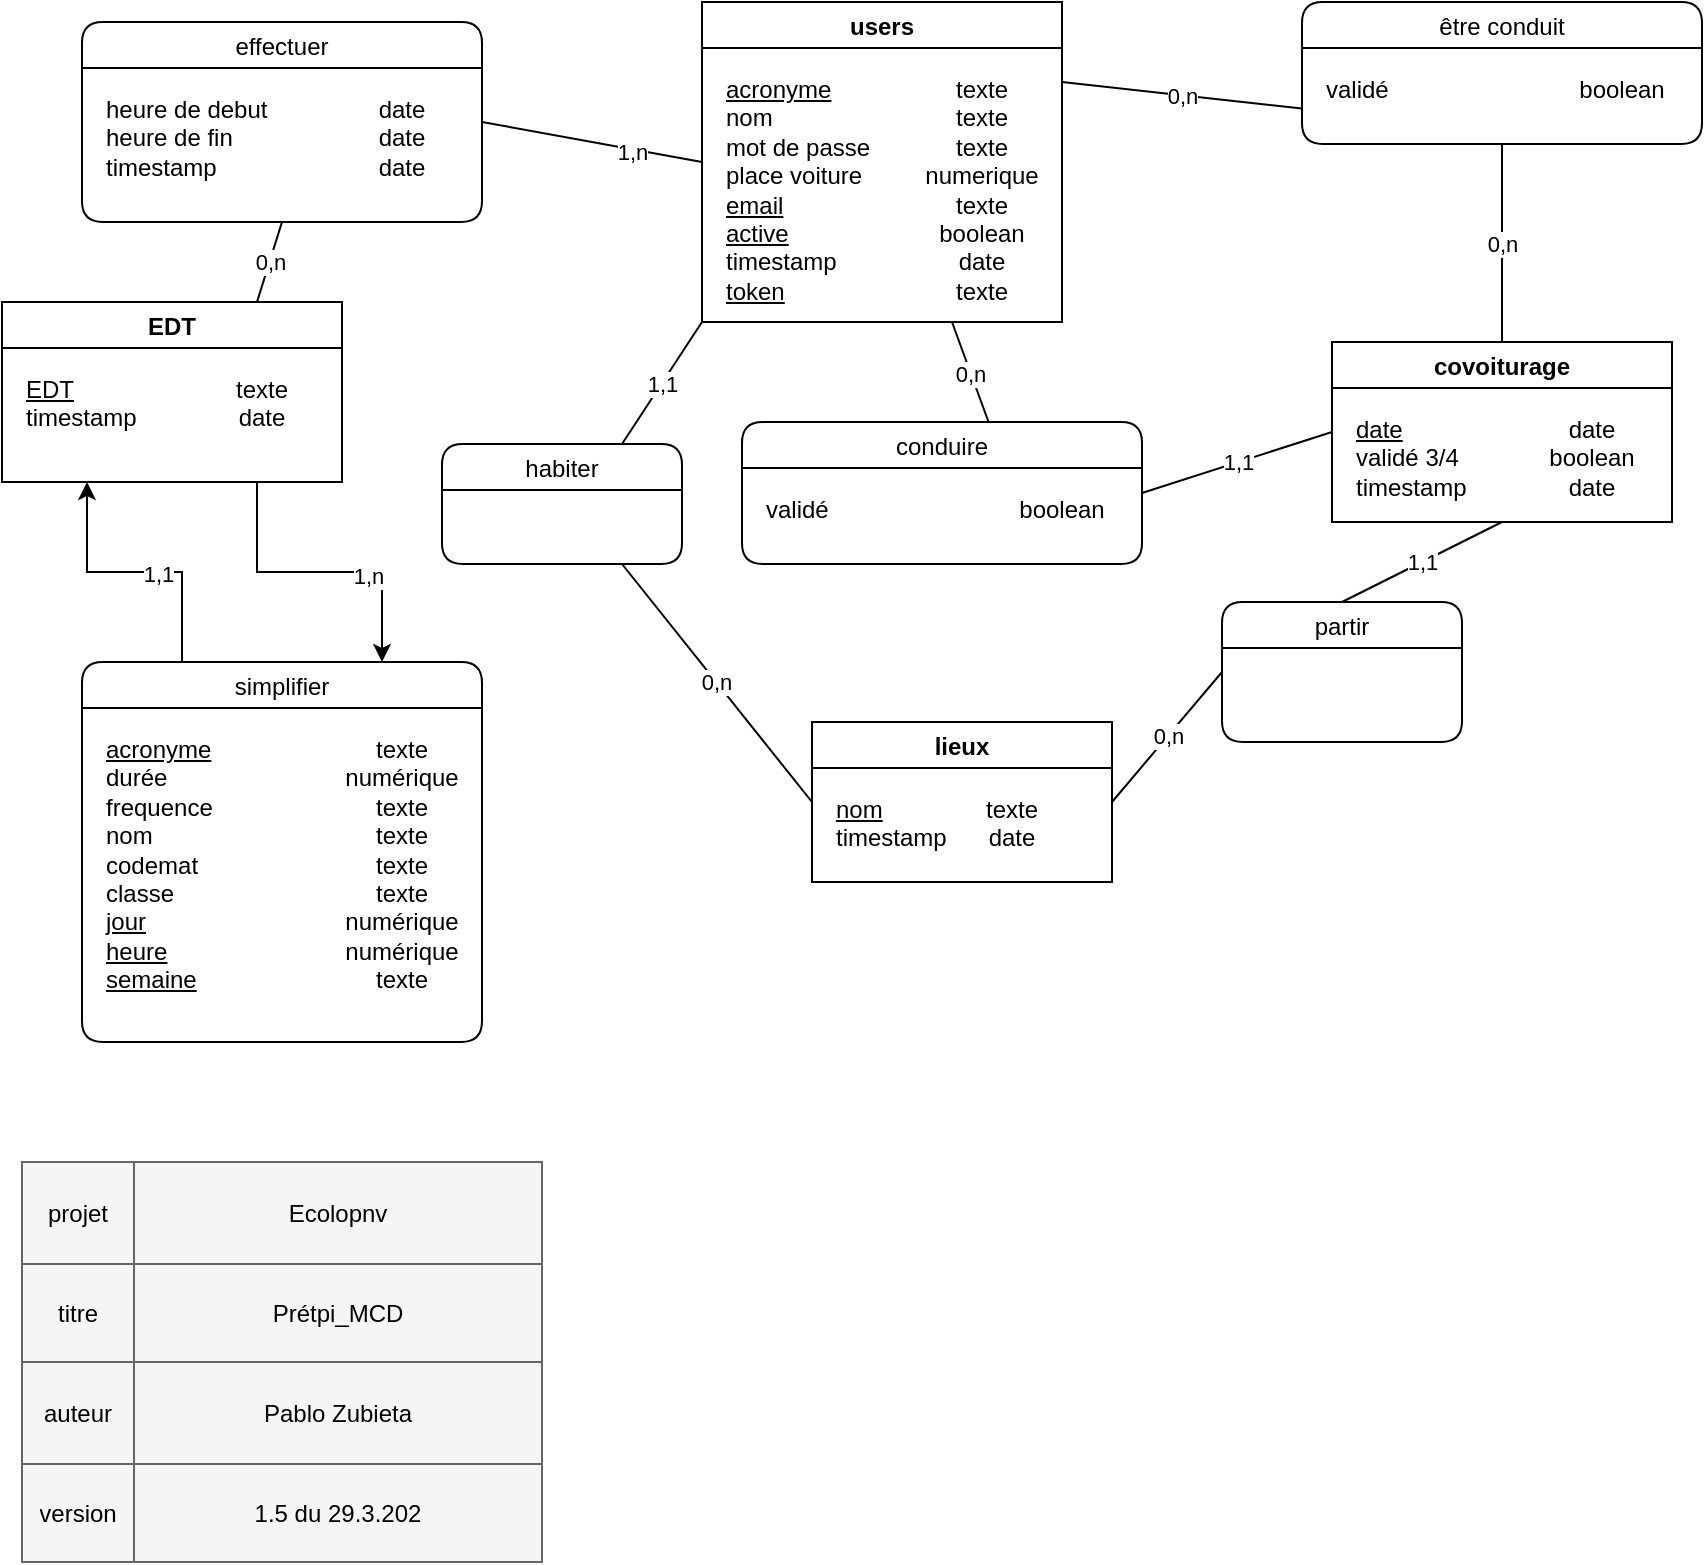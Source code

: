 <mxfile version="20.8.16" type="device"><diagram id="2-8-NAPyxzcTQ1t6RsNJ" name="Page-1"><mxGraphModel dx="1189" dy="799" grid="0" gridSize="10" guides="1" tooltips="1" connect="1" arrows="1" fold="1" page="1" pageScale="1" pageWidth="1169" pageHeight="827" math="0" shadow="0"><root><mxCell id="0"/><mxCell id="1" parent="0"/><mxCell id="dPWAgicj8FvbFGfztx_S-20" value="1,1" style="endArrow=none;html=1;rounded=0;fontColor=none;exitX=1;exitY=0.5;exitDx=0;exitDy=0;entryX=0;entryY=0.5;entryDx=0;entryDy=0;" parent="1" source="QiuYrpNzA8auyEKa5usx-108" target="QiuYrpNzA8auyEKa5usx-114" edge="1"><mxGeometry width="50" height="50" relative="1" as="geometry"><mxPoint x="600.96" y="261.96" as="sourcePoint"/><mxPoint x="693.95" y="262.05" as="targetPoint"/><Array as="points"/></mxGeometry></mxCell><mxCell id="QiuYrpNzA8auyEKa5usx-1" value="0,n" style="endArrow=none;html=1;rounded=0;fontColor=none;exitX=0.25;exitY=1;exitDx=0;exitDy=0;entryX=0.62;entryY=0.028;entryDx=0;entryDy=0;entryPerimeter=0;" parent="1" source="QiuYrpNzA8auyEKa5usx-107" target="QiuYrpNzA8auyEKa5usx-108" edge="1"><mxGeometry width="50" height="50" relative="1" as="geometry"><mxPoint x="336.05" y="262.05" as="sourcePoint"/><mxPoint x="438.08" y="261.96" as="targetPoint"/><Array as="points"/></mxGeometry></mxCell><mxCell id="QiuYrpNzA8auyEKa5usx-87" value="0,n" style="endArrow=none;html=1;entryX=0;entryY=0.75;entryDx=0;entryDy=0;exitX=1;exitY=0.25;exitDx=0;exitDy=0;" parent="1" source="QiuYrpNzA8auyEKa5usx-105" target="vQGPWnIht3JCz0oEdX8j-5" edge="1"><mxGeometry width="50" height="50" relative="1" as="geometry"><mxPoint x="310" y="410" as="sourcePoint"/><mxPoint x="300" y="137.5" as="targetPoint"/></mxGeometry></mxCell><mxCell id="QiuYrpNzA8auyEKa5usx-88" value="0,n" style="endArrow=none;html=1;exitX=0.5;exitY=1;exitDx=0;exitDy=0;entryX=0.5;entryY=0;entryDx=0;entryDy=0;" parent="1" source="vQGPWnIht3JCz0oEdX8j-5" target="QiuYrpNzA8auyEKa5usx-114" edge="1"><mxGeometry width="50" height="50" relative="1" as="geometry"><mxPoint x="500" y="137.5" as="sourcePoint"/><mxPoint x="480" y="210" as="targetPoint"/></mxGeometry></mxCell><mxCell id="QiuYrpNzA8auyEKa5usx-92" value="" style="shape=table;html=1;whiteSpace=wrap;startSize=0;container=1;collapsible=0;childLayout=tableLayout;fillColor=#f5f5f5;strokeColor=#666666;fontColor=#333333;" parent="1" vertex="1"><mxGeometry x="40" y="600" width="260" height="200" as="geometry"/></mxCell><mxCell id="QiuYrpNzA8auyEKa5usx-93" value="" style="shape=tableRow;horizontal=0;startSize=0;swimlaneHead=0;swimlaneBody=0;top=0;left=0;bottom=0;right=0;collapsible=0;dropTarget=0;fillColor=none;points=[[0,0.5],[1,0.5]];portConstraint=eastwest;" parent="QiuYrpNzA8auyEKa5usx-92" vertex="1"><mxGeometry width="260" height="51" as="geometry"/></mxCell><mxCell id="QiuYrpNzA8auyEKa5usx-94" value="projet" style="shape=partialRectangle;html=1;whiteSpace=wrap;connectable=0;fillColor=none;top=0;left=0;bottom=0;right=0;overflow=hidden;" parent="QiuYrpNzA8auyEKa5usx-93" vertex="1"><mxGeometry width="56" height="51" as="geometry"><mxRectangle width="56" height="51" as="alternateBounds"/></mxGeometry></mxCell><mxCell id="QiuYrpNzA8auyEKa5usx-95" value="Ecolopnv" style="shape=partialRectangle;html=1;whiteSpace=wrap;connectable=0;fillColor=none;top=0;left=0;bottom=0;right=0;overflow=hidden;" parent="QiuYrpNzA8auyEKa5usx-93" vertex="1"><mxGeometry x="56" width="204" height="51" as="geometry"><mxRectangle width="204" height="51" as="alternateBounds"/></mxGeometry></mxCell><mxCell id="QiuYrpNzA8auyEKa5usx-96" value="" style="shape=tableRow;horizontal=0;startSize=0;swimlaneHead=0;swimlaneBody=0;top=0;left=0;bottom=0;right=0;collapsible=0;dropTarget=0;fillColor=none;points=[[0,0.5],[1,0.5]];portConstraint=eastwest;" parent="QiuYrpNzA8auyEKa5usx-92" vertex="1"><mxGeometry y="51" width="260" height="49" as="geometry"/></mxCell><mxCell id="QiuYrpNzA8auyEKa5usx-97" value="titre" style="shape=partialRectangle;html=1;whiteSpace=wrap;connectable=0;fillColor=none;top=0;left=0;bottom=0;right=0;overflow=hidden;" parent="QiuYrpNzA8auyEKa5usx-96" vertex="1"><mxGeometry width="56" height="49" as="geometry"><mxRectangle width="56" height="49" as="alternateBounds"/></mxGeometry></mxCell><mxCell id="QiuYrpNzA8auyEKa5usx-98" value="Prétpi_MCD" style="shape=partialRectangle;html=1;whiteSpace=wrap;connectable=0;fillColor=none;top=0;left=0;bottom=0;right=0;overflow=hidden;" parent="QiuYrpNzA8auyEKa5usx-96" vertex="1"><mxGeometry x="56" width="204" height="49" as="geometry"><mxRectangle width="204" height="49" as="alternateBounds"/></mxGeometry></mxCell><mxCell id="QiuYrpNzA8auyEKa5usx-99" value="" style="shape=tableRow;horizontal=0;startSize=0;swimlaneHead=0;swimlaneBody=0;top=0;left=0;bottom=0;right=0;collapsible=0;dropTarget=0;fillColor=none;points=[[0,0.5],[1,0.5]];portConstraint=eastwest;" parent="QiuYrpNzA8auyEKa5usx-92" vertex="1"><mxGeometry y="100" width="260" height="51" as="geometry"/></mxCell><mxCell id="QiuYrpNzA8auyEKa5usx-100" value="auteur" style="shape=partialRectangle;html=1;whiteSpace=wrap;connectable=0;fillColor=none;top=0;left=0;bottom=0;right=0;overflow=hidden;" parent="QiuYrpNzA8auyEKa5usx-99" vertex="1"><mxGeometry width="56" height="51" as="geometry"><mxRectangle width="56" height="51" as="alternateBounds"/></mxGeometry></mxCell><mxCell id="QiuYrpNzA8auyEKa5usx-101" value="Pablo Zubieta" style="shape=partialRectangle;html=1;whiteSpace=wrap;connectable=0;fillColor=none;top=0;left=0;bottom=0;right=0;overflow=hidden;" parent="QiuYrpNzA8auyEKa5usx-99" vertex="1"><mxGeometry x="56" width="204" height="51" as="geometry"><mxRectangle width="204" height="51" as="alternateBounds"/></mxGeometry></mxCell><mxCell id="QiuYrpNzA8auyEKa5usx-102" style="shape=tableRow;horizontal=0;startSize=0;swimlaneHead=0;swimlaneBody=0;top=0;left=0;bottom=0;right=0;collapsible=0;dropTarget=0;fillColor=none;points=[[0,0.5],[1,0.5]];portConstraint=eastwest;" parent="QiuYrpNzA8auyEKa5usx-92" vertex="1"><mxGeometry y="151" width="260" height="49" as="geometry"/></mxCell><mxCell id="QiuYrpNzA8auyEKa5usx-103" value="version" style="shape=partialRectangle;html=1;whiteSpace=wrap;connectable=0;fillColor=none;top=0;left=0;bottom=0;right=0;overflow=hidden;" parent="QiuYrpNzA8auyEKa5usx-102" vertex="1"><mxGeometry width="56" height="49" as="geometry"><mxRectangle width="56" height="49" as="alternateBounds"/></mxGeometry></mxCell><mxCell id="QiuYrpNzA8auyEKa5usx-104" value="1.5 du 29.3.202" style="shape=partialRectangle;html=1;whiteSpace=wrap;connectable=0;fillColor=none;top=0;left=0;bottom=0;right=0;overflow=hidden;" parent="QiuYrpNzA8auyEKa5usx-102" vertex="1"><mxGeometry x="56" width="204" height="49" as="geometry"><mxRectangle width="204" height="49" as="alternateBounds"/></mxGeometry></mxCell><mxCell id="QiuYrpNzA8auyEKa5usx-105" value="users" style="swimlane;startSize=23;" parent="1" vertex="1"><mxGeometry x="380" y="20" width="180" height="160" as="geometry"/></mxCell><mxCell id="QiuYrpNzA8auyEKa5usx-106" value="&lt;u&gt;acronyme&lt;/u&gt;&lt;br&gt;nom&lt;br&gt;mot de passe&lt;br&gt;place voiture&lt;br&gt;&lt;u&gt;email&lt;/u&gt;&lt;br&gt;&lt;u&gt;active&lt;/u&gt;&lt;br&gt;timestamp&lt;br&gt;&lt;u&gt;token&lt;/u&gt;&lt;br&gt;" style="text;html=1;strokeColor=none;fillColor=none;align=left;verticalAlign=top;whiteSpace=wrap;rounded=0;labelPosition=center;verticalLabelPosition=middle;" parent="QiuYrpNzA8auyEKa5usx-105" vertex="1"><mxGeometry x="10" y="30" width="100" height="130" as="geometry"/></mxCell><mxCell id="QiuYrpNzA8auyEKa5usx-107" value="texte&lt;br&gt;texte&lt;br&gt;texte&lt;br&gt;numerique&lt;br&gt;texte&lt;br&gt;boolean&lt;br&gt;date&lt;br&gt;texte" style="text;html=1;strokeColor=none;fillColor=none;align=center;verticalAlign=top;whiteSpace=wrap;rounded=0;" parent="QiuYrpNzA8auyEKa5usx-105" vertex="1"><mxGeometry x="110" y="30" width="60" height="130" as="geometry"/></mxCell><mxCell id="QiuYrpNzA8auyEKa5usx-108" value="conduire" style="swimlane;rounded=1;fontStyle=0" parent="1" vertex="1"><mxGeometry x="400" y="230" width="200" height="71" as="geometry"/></mxCell><mxCell id="QiuYrpNzA8auyEKa5usx-109" value="validé&lt;br&gt;" style="text;html=1;strokeColor=none;fillColor=none;align=left;verticalAlign=top;whiteSpace=wrap;rounded=0;labelPosition=center;verticalLabelPosition=middle;" parent="QiuYrpNzA8auyEKa5usx-108" vertex="1"><mxGeometry x="10" y="30" width="90" height="60" as="geometry"/></mxCell><mxCell id="QiuYrpNzA8auyEKa5usx-110" value="boolean&lt;br&gt;&lt;br&gt;&lt;br&gt;" style="text;html=1;strokeColor=none;fillColor=none;align=center;verticalAlign=top;whiteSpace=wrap;rounded=0;" parent="QiuYrpNzA8auyEKa5usx-108" vertex="1"><mxGeometry x="130" y="30" width="60" height="60" as="geometry"/></mxCell><mxCell id="QiuYrpNzA8auyEKa5usx-114" value="covoiturage" style="swimlane;startSize=23;" parent="1" vertex="1"><mxGeometry x="695" y="190" width="170" height="90" as="geometry"/></mxCell><mxCell id="QiuYrpNzA8auyEKa5usx-115" value="&lt;u&gt;date&lt;/u&gt;&lt;br&gt;validé 3/4&lt;br&gt;timestamp" style="text;html=1;strokeColor=none;fillColor=none;align=left;verticalAlign=top;whiteSpace=wrap;rounded=0;labelPosition=center;verticalLabelPosition=middle;" parent="QiuYrpNzA8auyEKa5usx-114" vertex="1"><mxGeometry x="10" y="30" width="80" height="50" as="geometry"/></mxCell><mxCell id="QiuYrpNzA8auyEKa5usx-116" value="date&lt;br&gt;boolean&lt;br&gt;date" style="text;html=1;strokeColor=none;fillColor=none;align=center;verticalAlign=top;whiteSpace=wrap;rounded=0;" parent="QiuYrpNzA8auyEKa5usx-114" vertex="1"><mxGeometry x="100" y="30" width="60" height="50" as="geometry"/></mxCell><mxCell id="ByET2Ea1KjFxoHSKj_pw-1" value="lieux" style="swimlane;startSize=23;" parent="1" vertex="1"><mxGeometry x="435" y="380" width="150" height="80" as="geometry"/></mxCell><mxCell id="ByET2Ea1KjFxoHSKj_pw-2" value="&lt;u&gt;nom&lt;br&gt;&lt;/u&gt;timestamp&lt;u&gt;&lt;br&gt;&lt;/u&gt;" style="text;html=1;strokeColor=none;fillColor=none;align=left;verticalAlign=top;whiteSpace=wrap;rounded=0;labelPosition=center;verticalLabelPosition=middle;" parent="ByET2Ea1KjFxoHSKj_pw-1" vertex="1"><mxGeometry x="10" y="30" width="100" height="20" as="geometry"/></mxCell><mxCell id="ByET2Ea1KjFxoHSKj_pw-3" value="texte&lt;br&gt;date" style="text;html=1;strokeColor=none;fillColor=none;align=center;verticalAlign=top;whiteSpace=wrap;rounded=0;" parent="ByET2Ea1KjFxoHSKj_pw-1" vertex="1"><mxGeometry x="70" y="30" width="60" height="30" as="geometry"/></mxCell><mxCell id="ByET2Ea1KjFxoHSKj_pw-5" value="habiter" style="swimlane;rounded=1;fontStyle=0;startSize=23;" parent="1" vertex="1"><mxGeometry x="250" y="241" width="120" height="60" as="geometry"/></mxCell><mxCell id="ByET2Ea1KjFxoHSKj_pw-8" value="1,1" style="endArrow=none;html=1;entryX=0.75;entryY=0;entryDx=0;entryDy=0;exitX=0;exitY=1;exitDx=0;exitDy=0;" parent="1" source="QiuYrpNzA8auyEKa5usx-105" target="ByET2Ea1KjFxoHSKj_pw-5" edge="1"><mxGeometry width="50" height="50" relative="1" as="geometry"><mxPoint x="40" y="180" as="sourcePoint"/><mxPoint x="110" y="300" as="targetPoint"/></mxGeometry></mxCell><mxCell id="ByET2Ea1KjFxoHSKj_pw-9" value="0,n" style="endArrow=none;html=1;entryX=0;entryY=0.5;entryDx=0;entryDy=0;exitX=0.75;exitY=1;exitDx=0;exitDy=0;" parent="1" source="ByET2Ea1KjFxoHSKj_pw-5" target="ByET2Ea1KjFxoHSKj_pw-1" edge="1"><mxGeometry width="50" height="50" relative="1" as="geometry"><mxPoint x="70" y="220" as="sourcePoint"/><mxPoint x="190" y="160" as="targetPoint"/></mxGeometry></mxCell><mxCell id="yOzWiPyIBAp60pPROtfr-13" value="1,1" style="endArrow=none;html=1;rounded=0;entryX=0.5;entryY=0;entryDx=0;entryDy=0;exitX=0.5;exitY=1;exitDx=0;exitDy=0;" parent="1" source="QiuYrpNzA8auyEKa5usx-114" target="vQGPWnIht3JCz0oEdX8j-2" edge="1"><mxGeometry width="50" height="50" relative="1" as="geometry"><mxPoint x="760" y="400" as="sourcePoint"/><mxPoint x="950" y="-210" as="targetPoint"/></mxGeometry></mxCell><mxCell id="vQGPWnIht3JCz0oEdX8j-2" value="partir" style="swimlane;rounded=1;fontStyle=0;startSize=23;" parent="1" vertex="1"><mxGeometry x="640" y="320" width="120" height="70" as="geometry"/></mxCell><mxCell id="vQGPWnIht3JCz0oEdX8j-3" value="0,n" style="endArrow=none;html=1;entryX=1;entryY=0.5;entryDx=0;entryDy=0;exitX=0;exitY=0.5;exitDx=0;exitDy=0;" parent="1" source="vQGPWnIht3JCz0oEdX8j-2" target="ByET2Ea1KjFxoHSKj_pw-1" edge="1"><mxGeometry width="50" height="50" relative="1" as="geometry"><mxPoint x="670" y="490" as="sourcePoint"/><mxPoint x="430" y="550" as="targetPoint"/></mxGeometry></mxCell><mxCell id="vQGPWnIht3JCz0oEdX8j-5" value="être conduit" style="swimlane;rounded=1;fontStyle=0" parent="1" vertex="1"><mxGeometry x="680" y="20" width="200" height="71" as="geometry"/></mxCell><mxCell id="vQGPWnIht3JCz0oEdX8j-6" value="validé&lt;br&gt;" style="text;html=1;strokeColor=none;fillColor=none;align=left;verticalAlign=top;whiteSpace=wrap;rounded=0;labelPosition=center;verticalLabelPosition=middle;" parent="vQGPWnIht3JCz0oEdX8j-5" vertex="1"><mxGeometry x="10" y="30" width="90" height="60" as="geometry"/></mxCell><mxCell id="vQGPWnIht3JCz0oEdX8j-7" value="boolean&lt;br&gt;&lt;br&gt;&lt;br&gt;" style="text;html=1;strokeColor=none;fillColor=none;align=center;verticalAlign=top;whiteSpace=wrap;rounded=0;" parent="vQGPWnIht3JCz0oEdX8j-5" vertex="1"><mxGeometry x="130" y="30" width="60" height="60" as="geometry"/></mxCell><mxCell id="9rKrKXU2u7nLppNEIZHN-9" style="edgeStyle=orthogonalEdgeStyle;rounded=0;orthogonalLoop=1;jettySize=auto;html=1;exitX=0.75;exitY=1;exitDx=0;exitDy=0;entryX=0.75;entryY=0;entryDx=0;entryDy=0;" edge="1" parent="1" source="Sej5KkmdHbuvWJpTWB62-2" target="9rKrKXU2u7nLppNEIZHN-2"><mxGeometry relative="1" as="geometry"><Array as="points"><mxPoint x="158" y="305"/><mxPoint x="220" y="305"/></Array></mxGeometry></mxCell><mxCell id="9rKrKXU2u7nLppNEIZHN-13" value="1,n" style="edgeLabel;html=1;align=center;verticalAlign=middle;resizable=0;points=[];" vertex="1" connectable="0" parent="9rKrKXU2u7nLppNEIZHN-9"><mxGeometry x="0.305" y="-2" relative="1" as="geometry"><mxPoint x="1" as="offset"/></mxGeometry></mxCell><mxCell id="Sej5KkmdHbuvWJpTWB62-2" value="EDT" style="swimlane;startSize=23;" parent="1" vertex="1"><mxGeometry x="30" y="170" width="170" height="90" as="geometry"/></mxCell><mxCell id="Sej5KkmdHbuvWJpTWB62-3" value="&lt;u&gt;EDT&lt;br&gt;&lt;/u&gt;&lt;span style=&quot;border-color: var(--border-color);&quot;&gt;timestamp&lt;/span&gt;" style="text;html=1;strokeColor=none;fillColor=none;align=left;verticalAlign=top;whiteSpace=wrap;rounded=0;labelPosition=center;verticalLabelPosition=middle;" parent="Sej5KkmdHbuvWJpTWB62-2" vertex="1"><mxGeometry x="10" y="30" width="80" height="50" as="geometry"/></mxCell><mxCell id="Sej5KkmdHbuvWJpTWB62-4" value="texte&lt;br&gt;date" style="text;html=1;strokeColor=none;fillColor=none;align=center;verticalAlign=top;whiteSpace=wrap;rounded=0;" parent="Sej5KkmdHbuvWJpTWB62-2" vertex="1"><mxGeometry x="100" y="30" width="60" height="50" as="geometry"/></mxCell><mxCell id="Sej5KkmdHbuvWJpTWB62-6" value="effectuer" style="swimlane;rounded=1;fontStyle=0" parent="1" vertex="1"><mxGeometry x="70" y="30" width="200" height="100" as="geometry"/></mxCell><mxCell id="Sej5KkmdHbuvWJpTWB62-7" value="heure de debut&lt;br&gt;heure de fin&lt;br&gt;&lt;span style=&quot;border-color: var(--border-color);&quot;&gt;timestamp&lt;/span&gt;" style="text;html=1;strokeColor=none;fillColor=none;align=left;verticalAlign=top;whiteSpace=wrap;rounded=0;labelPosition=center;verticalLabelPosition=middle;" parent="Sej5KkmdHbuvWJpTWB62-6" vertex="1"><mxGeometry x="10" y="30" width="90" height="60" as="geometry"/></mxCell><mxCell id="Sej5KkmdHbuvWJpTWB62-8" value="date&lt;br&gt;date&lt;br&gt;date" style="text;html=1;strokeColor=none;fillColor=none;align=center;verticalAlign=top;whiteSpace=wrap;rounded=0;" parent="Sej5KkmdHbuvWJpTWB62-6" vertex="1"><mxGeometry x="130" y="30" width="60" height="60" as="geometry"/></mxCell><mxCell id="Sej5KkmdHbuvWJpTWB62-9" value="" style="endArrow=none;html=1;rounded=0;entryX=0;entryY=0.5;entryDx=0;entryDy=0;exitX=1;exitY=0.5;exitDx=0;exitDy=0;" parent="1" source="Sej5KkmdHbuvWJpTWB62-6" target="QiuYrpNzA8auyEKa5usx-105" edge="1"><mxGeometry width="50" height="50" relative="1" as="geometry"><mxPoint x="560" y="220" as="sourcePoint"/><mxPoint x="610" y="170" as="targetPoint"/></mxGeometry></mxCell><mxCell id="Sej5KkmdHbuvWJpTWB62-11" value="1,n" style="edgeLabel;html=1;align=center;verticalAlign=middle;resizable=0;points=[];" parent="Sej5KkmdHbuvWJpTWB62-9" vertex="1" connectable="0"><mxGeometry x="0.366" y="-1" relative="1" as="geometry"><mxPoint as="offset"/></mxGeometry></mxCell><mxCell id="Sej5KkmdHbuvWJpTWB62-10" value="0,n" style="endArrow=none;html=1;rounded=0;entryX=0.75;entryY=0;entryDx=0;entryDy=0;exitX=0.5;exitY=1;exitDx=0;exitDy=0;" parent="1" source="Sej5KkmdHbuvWJpTWB62-6" target="Sej5KkmdHbuvWJpTWB62-2" edge="1"><mxGeometry width="50" height="50" relative="1" as="geometry"><mxPoint x="560" y="220" as="sourcePoint"/><mxPoint x="610" y="170" as="targetPoint"/></mxGeometry></mxCell><mxCell id="9rKrKXU2u7nLppNEIZHN-10" style="edgeStyle=orthogonalEdgeStyle;rounded=0;orthogonalLoop=1;jettySize=auto;html=1;exitX=0.25;exitY=0;exitDx=0;exitDy=0;entryX=0.25;entryY=1;entryDx=0;entryDy=0;" edge="1" parent="1" source="9rKrKXU2u7nLppNEIZHN-2" target="Sej5KkmdHbuvWJpTWB62-2"><mxGeometry relative="1" as="geometry"/></mxCell><mxCell id="9rKrKXU2u7nLppNEIZHN-12" value="1,1" style="edgeLabel;html=1;align=center;verticalAlign=middle;resizable=0;points=[];" vertex="1" connectable="0" parent="9rKrKXU2u7nLppNEIZHN-10"><mxGeometry x="-0.171" y="1" relative="1" as="geometry"><mxPoint as="offset"/></mxGeometry></mxCell><mxCell id="9rKrKXU2u7nLppNEIZHN-2" value="simplifier" style="swimlane;rounded=1;fontStyle=0" vertex="1" parent="1"><mxGeometry x="70" y="350" width="200" height="190" as="geometry"/></mxCell><mxCell id="9rKrKXU2u7nLppNEIZHN-3" value="&lt;u&gt;acronyme&lt;/u&gt;&lt;br&gt;durée&lt;br&gt;frequence&lt;br&gt;nom&lt;br&gt;codemat&lt;br&gt;classe&lt;br&gt;&lt;u&gt;jour&lt;br&gt;heure&lt;br&gt;semaine&lt;/u&gt;" style="text;html=1;strokeColor=none;fillColor=none;align=left;verticalAlign=top;whiteSpace=wrap;rounded=0;labelPosition=center;verticalLabelPosition=middle;" vertex="1" parent="9rKrKXU2u7nLppNEIZHN-2"><mxGeometry x="10" y="30" width="90" height="150" as="geometry"/></mxCell><mxCell id="9rKrKXU2u7nLppNEIZHN-4" value="texte&lt;br&gt;numérique&lt;br&gt;texte&lt;br&gt;texte&lt;br&gt;texte&lt;br&gt;texte&lt;br&gt;numérique&lt;br&gt;numérique&lt;br&gt;texte" style="text;html=1;strokeColor=none;fillColor=none;align=center;verticalAlign=top;whiteSpace=wrap;rounded=0;" vertex="1" parent="9rKrKXU2u7nLppNEIZHN-2"><mxGeometry x="130" y="30" width="60" height="150" as="geometry"/></mxCell></root></mxGraphModel></diagram></mxfile>